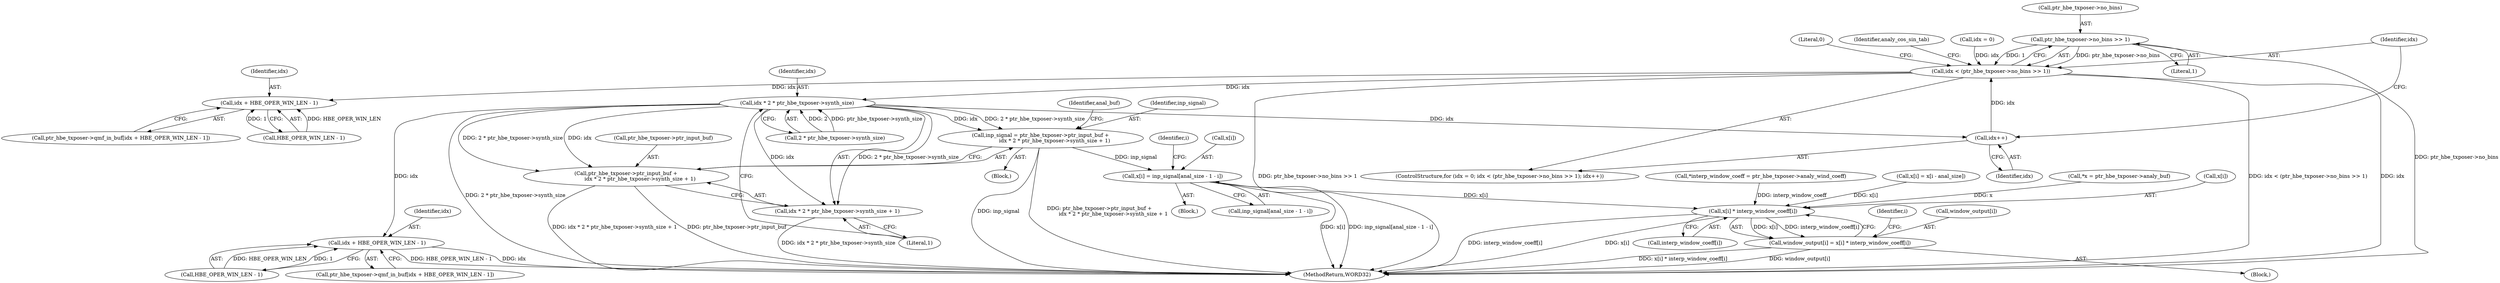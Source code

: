 digraph "0_Android_04e8cd58f075bec5892e369c8deebca9c67e855c_2@pointer" {
"1000124" [label="(Call,ptr_hbe_txposer->no_bins >> 1)"];
"1000122" [label="(Call,idx < (ptr_hbe_txposer->no_bins >> 1))"];
"1000167" [label="(Call,idx + HBE_OPER_WIN_LEN - 1)"];
"1000184" [label="(Call,idx * 2 * ptr_hbe_txposer->synth_size)"];
"1000129" [label="(Call,idx++)"];
"1000177" [label="(Call,inp_signal = ptr_hbe_txposer->ptr_input_buf +\n                 idx * 2 * ptr_hbe_txposer->synth_size + 1)"];
"1000243" [label="(Call,x[i] = inp_signal[anal_size - 1 - i])"];
"1000268" [label="(Call,x[i] * interp_window_coeff[i])"];
"1000264" [label="(Call,window_output[i] = x[i] * interp_window_coeff[i])"];
"1000179" [label="(Call,ptr_hbe_txposer->ptr_input_buf +\n                 idx * 2 * ptr_hbe_txposer->synth_size + 1)"];
"1000183" [label="(Call,idx * 2 * ptr_hbe_txposer->synth_size + 1)"];
"1000200" [label="(Call,idx + HBE_OPER_WIN_LEN - 1)"];
"1000168" [label="(Identifier,idx)"];
"1000128" [label="(Literal,1)"];
"1000268" [label="(Call,x[i] * interp_window_coeff[i])"];
"1000201" [label="(Identifier,idx)"];
"1000269" [label="(Call,x[i])"];
"1000581" [label="(MethodReturn,WORD32)"];
"1000185" [label="(Identifier,idx)"];
"1000193" [label="(Identifier,anal_buf)"];
"1000119" [label="(Call,idx = 0)"];
"1000163" [label="(Call,ptr_hbe_txposer->qmf_in_buf[idx + HBE_OPER_WIN_LEN - 1])"];
"1000196" [label="(Call,ptr_hbe_txposer->qmf_in_buf[idx + HBE_OPER_WIN_LEN - 1])"];
"1000122" [label="(Call,idx < (ptr_hbe_txposer->no_bins >> 1))"];
"1000169" [label="(Call,HBE_OPER_WIN_LEN - 1)"];
"1000179" [label="(Call,ptr_hbe_txposer->ptr_input_buf +\n                 idx * 2 * ptr_hbe_txposer->synth_size + 1)"];
"1000263" [label="(Block,)"];
"1000241" [label="(Identifier,i)"];
"1000202" [label="(Call,HBE_OPER_WIN_LEN - 1)"];
"1000265" [label="(Call,window_output[i])"];
"1000200" [label="(Call,idx + HBE_OPER_WIN_LEN - 1)"];
"1000178" [label="(Identifier,inp_signal)"];
"1000262" [label="(Identifier,i)"];
"1000180" [label="(Call,ptr_hbe_txposer->ptr_input_buf)"];
"1000244" [label="(Call,x[i])"];
"1000151" [label="(Call,*interp_window_coeff = ptr_hbe_txposer->analy_wind_coeff)"];
"1000125" [label="(Call,ptr_hbe_txposer->no_bins)"];
"1000186" [label="(Call,2 * ptr_hbe_txposer->synth_size)"];
"1000177" [label="(Call,inp_signal = ptr_hbe_txposer->ptr_input_buf +\n                 idx * 2 * ptr_hbe_txposer->synth_size + 1)"];
"1000131" [label="(Block,)"];
"1000243" [label="(Call,x[i] = inp_signal[anal_size - 1 - i])"];
"1000272" [label="(Call,interp_window_coeff[i])"];
"1000242" [label="(Block,)"];
"1000264" [label="(Call,window_output[i] = x[i] * interp_window_coeff[i])"];
"1000222" [label="(Call,x[i] = x[i - anal_size])"];
"1000118" [label="(ControlStructure,for (idx = 0; idx < (ptr_hbe_txposer->no_bins >> 1); idx++))"];
"1000146" [label="(Identifier,analy_cos_sin_tab)"];
"1000247" [label="(Call,inp_signal[anal_size - 1 - i])"];
"1000123" [label="(Identifier,idx)"];
"1000184" [label="(Call,idx * 2 * ptr_hbe_txposer->synth_size)"];
"1000580" [label="(Literal,0)"];
"1000191" [label="(Literal,1)"];
"1000130" [label="(Identifier,idx)"];
"1000124" [label="(Call,ptr_hbe_txposer->no_bins >> 1)"];
"1000129" [label="(Call,idx++)"];
"1000167" [label="(Call,idx + HBE_OPER_WIN_LEN - 1)"];
"1000183" [label="(Call,idx * 2 * ptr_hbe_txposer->synth_size + 1)"];
"1000157" [label="(Call,*x = ptr_hbe_txposer->analy_buf)"];
"1000124" -> "1000122"  [label="AST: "];
"1000124" -> "1000128"  [label="CFG: "];
"1000125" -> "1000124"  [label="AST: "];
"1000128" -> "1000124"  [label="AST: "];
"1000122" -> "1000124"  [label="CFG: "];
"1000124" -> "1000581"  [label="DDG: ptr_hbe_txposer->no_bins"];
"1000124" -> "1000122"  [label="DDG: ptr_hbe_txposer->no_bins"];
"1000124" -> "1000122"  [label="DDG: 1"];
"1000122" -> "1000118"  [label="AST: "];
"1000123" -> "1000122"  [label="AST: "];
"1000146" -> "1000122"  [label="CFG: "];
"1000580" -> "1000122"  [label="CFG: "];
"1000122" -> "1000581"  [label="DDG: idx"];
"1000122" -> "1000581"  [label="DDG: idx < (ptr_hbe_txposer->no_bins >> 1)"];
"1000122" -> "1000581"  [label="DDG: ptr_hbe_txposer->no_bins >> 1"];
"1000129" -> "1000122"  [label="DDG: idx"];
"1000119" -> "1000122"  [label="DDG: idx"];
"1000122" -> "1000167"  [label="DDG: idx"];
"1000122" -> "1000184"  [label="DDG: idx"];
"1000167" -> "1000163"  [label="AST: "];
"1000167" -> "1000169"  [label="CFG: "];
"1000168" -> "1000167"  [label="AST: "];
"1000169" -> "1000167"  [label="AST: "];
"1000163" -> "1000167"  [label="CFG: "];
"1000169" -> "1000167"  [label="DDG: HBE_OPER_WIN_LEN"];
"1000169" -> "1000167"  [label="DDG: 1"];
"1000184" -> "1000183"  [label="AST: "];
"1000184" -> "1000186"  [label="CFG: "];
"1000185" -> "1000184"  [label="AST: "];
"1000186" -> "1000184"  [label="AST: "];
"1000191" -> "1000184"  [label="CFG: "];
"1000184" -> "1000581"  [label="DDG: 2 * ptr_hbe_txposer->synth_size"];
"1000184" -> "1000129"  [label="DDG: idx"];
"1000184" -> "1000177"  [label="DDG: idx"];
"1000184" -> "1000177"  [label="DDG: 2 * ptr_hbe_txposer->synth_size"];
"1000184" -> "1000179"  [label="DDG: idx"];
"1000184" -> "1000179"  [label="DDG: 2 * ptr_hbe_txposer->synth_size"];
"1000184" -> "1000183"  [label="DDG: idx"];
"1000184" -> "1000183"  [label="DDG: 2 * ptr_hbe_txposer->synth_size"];
"1000186" -> "1000184"  [label="DDG: 2"];
"1000186" -> "1000184"  [label="DDG: ptr_hbe_txposer->synth_size"];
"1000184" -> "1000200"  [label="DDG: idx"];
"1000129" -> "1000118"  [label="AST: "];
"1000129" -> "1000130"  [label="CFG: "];
"1000130" -> "1000129"  [label="AST: "];
"1000123" -> "1000129"  [label="CFG: "];
"1000177" -> "1000131"  [label="AST: "];
"1000177" -> "1000179"  [label="CFG: "];
"1000178" -> "1000177"  [label="AST: "];
"1000179" -> "1000177"  [label="AST: "];
"1000193" -> "1000177"  [label="CFG: "];
"1000177" -> "1000581"  [label="DDG: inp_signal"];
"1000177" -> "1000581"  [label="DDG: ptr_hbe_txposer->ptr_input_buf +\n                 idx * 2 * ptr_hbe_txposer->synth_size + 1"];
"1000177" -> "1000243"  [label="DDG: inp_signal"];
"1000243" -> "1000242"  [label="AST: "];
"1000243" -> "1000247"  [label="CFG: "];
"1000244" -> "1000243"  [label="AST: "];
"1000247" -> "1000243"  [label="AST: "];
"1000241" -> "1000243"  [label="CFG: "];
"1000243" -> "1000581"  [label="DDG: x[i]"];
"1000243" -> "1000581"  [label="DDG: inp_signal[anal_size - 1 - i]"];
"1000243" -> "1000268"  [label="DDG: x[i]"];
"1000268" -> "1000264"  [label="AST: "];
"1000268" -> "1000272"  [label="CFG: "];
"1000269" -> "1000268"  [label="AST: "];
"1000272" -> "1000268"  [label="AST: "];
"1000264" -> "1000268"  [label="CFG: "];
"1000268" -> "1000581"  [label="DDG: x[i]"];
"1000268" -> "1000581"  [label="DDG: interp_window_coeff[i]"];
"1000268" -> "1000264"  [label="DDG: x[i]"];
"1000268" -> "1000264"  [label="DDG: interp_window_coeff[i]"];
"1000222" -> "1000268"  [label="DDG: x[i]"];
"1000157" -> "1000268"  [label="DDG: x"];
"1000151" -> "1000268"  [label="DDG: interp_window_coeff"];
"1000264" -> "1000263"  [label="AST: "];
"1000265" -> "1000264"  [label="AST: "];
"1000262" -> "1000264"  [label="CFG: "];
"1000264" -> "1000581"  [label="DDG: window_output[i]"];
"1000264" -> "1000581"  [label="DDG: x[i] * interp_window_coeff[i]"];
"1000179" -> "1000183"  [label="CFG: "];
"1000180" -> "1000179"  [label="AST: "];
"1000183" -> "1000179"  [label="AST: "];
"1000179" -> "1000581"  [label="DDG: ptr_hbe_txposer->ptr_input_buf"];
"1000179" -> "1000581"  [label="DDG: idx * 2 * ptr_hbe_txposer->synth_size + 1"];
"1000183" -> "1000191"  [label="CFG: "];
"1000191" -> "1000183"  [label="AST: "];
"1000183" -> "1000581"  [label="DDG: idx * 2 * ptr_hbe_txposer->synth_size"];
"1000200" -> "1000196"  [label="AST: "];
"1000200" -> "1000202"  [label="CFG: "];
"1000201" -> "1000200"  [label="AST: "];
"1000202" -> "1000200"  [label="AST: "];
"1000196" -> "1000200"  [label="CFG: "];
"1000200" -> "1000581"  [label="DDG: idx"];
"1000200" -> "1000581"  [label="DDG: HBE_OPER_WIN_LEN - 1"];
"1000202" -> "1000200"  [label="DDG: HBE_OPER_WIN_LEN"];
"1000202" -> "1000200"  [label="DDG: 1"];
}
